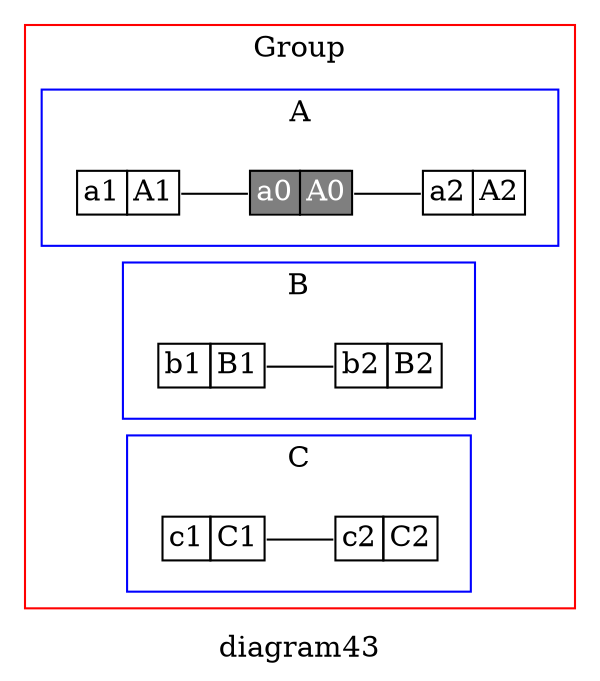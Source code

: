 digraph G {
    graph [
        rankdir=TB,
        label="diagram43"
    ];
    node [
        shape=plaintext
    ]
    subgraph cluster_Group {
      graph [
        label="Group",
        color="red"
      ]
      //
      subgraph cluster_A {
        graph [
          label="A",
          color="blue"
        ];
        A1 [label=<<TABLE BORDER="0" CELLBORDER="1" CELLSPACING="0"><TR>
              <TD PORT="f0">a1</TD><TD PORT="f1">A1</TD>
            </TR></TABLE>>];
        A0 [label=<<TABLE BORDER="0" CELLBORDER="1" CELLSPACING="0" BGCOLOR="gray50"><TR>
              <TD PORT="f0"><FONT color="white">a0</FONT></TD><TD PORT="f1"><FONT color="white">A0</FONT></TD>
            </TR></TABLE>>];
        A2 [label=<<TABLE BORDER="0" CELLBORDER="1" CELLSPACING="0"><TR>
              <TD PORT="f0">a2</TD><TD PORT="f1">A2</TD>
            </TR></TABLE>>];
        A1:f1 -> A0:f0 [arrowhead=none];
        A0:f1 -> A2:f0 [arrowhead=none];
        {rankdir=LR; rank=same; A1, A0, A2;}
      }
      //
      subgraph cluster_B {
        graph [
          label="B",
          color="blue"
        ];
        B1 [label=<<TABLE BORDER="0" CELLBORDER="1" CELLSPACING="0"><TR>
              <TD PORT="f0">b1</TD><TD PORT="f1">B1</TD>
            </TR></TABLE>>];
        B2 [label=<<TABLE BORDER="0" CELLBORDER="1" CELLSPACING="0"><TR>
              <TD PORT="f0">b2</TD><TD PORT="f1">B2</TD>
            </TR></TABLE>>];
        B1:f1 -> B2:f0 [arrowhead=none];
        {rankdir=LR; rank=same; B1, B2;}
      }
      //
      subgraph cluster_C {
        graph [
          label="C",
          color="blue"
        ];
        C1 [label=<<TABLE BORDER="0" CELLBORDER="1" CELLSPACING="0"><TR>
              <TD PORT="f0">c1</TD><TD PORT="f1">C1</TD>
            </TR></TABLE>>];
        C2 [label=<<TABLE BORDER="0" CELLBORDER="1" CELLSPACING="0"><TR>
              <TD PORT="f0">c2</TD><TD PORT="f1">C2</TD>
            </TR></TABLE>>];
        C1:f1 -> C2:f0 [arrowhead=none];
        {rankdir=LR; rank=same; C1, C2;}
      }
      //
      A1:f1 -> B1:f1 [style="invis"];
      B1:f1 -> C1:f1 [style="invis"];
      A2:f0 -> B2:f0 [style="invis"];
      B2:f0 -> C2:f0 [style="invis"];
    }
}